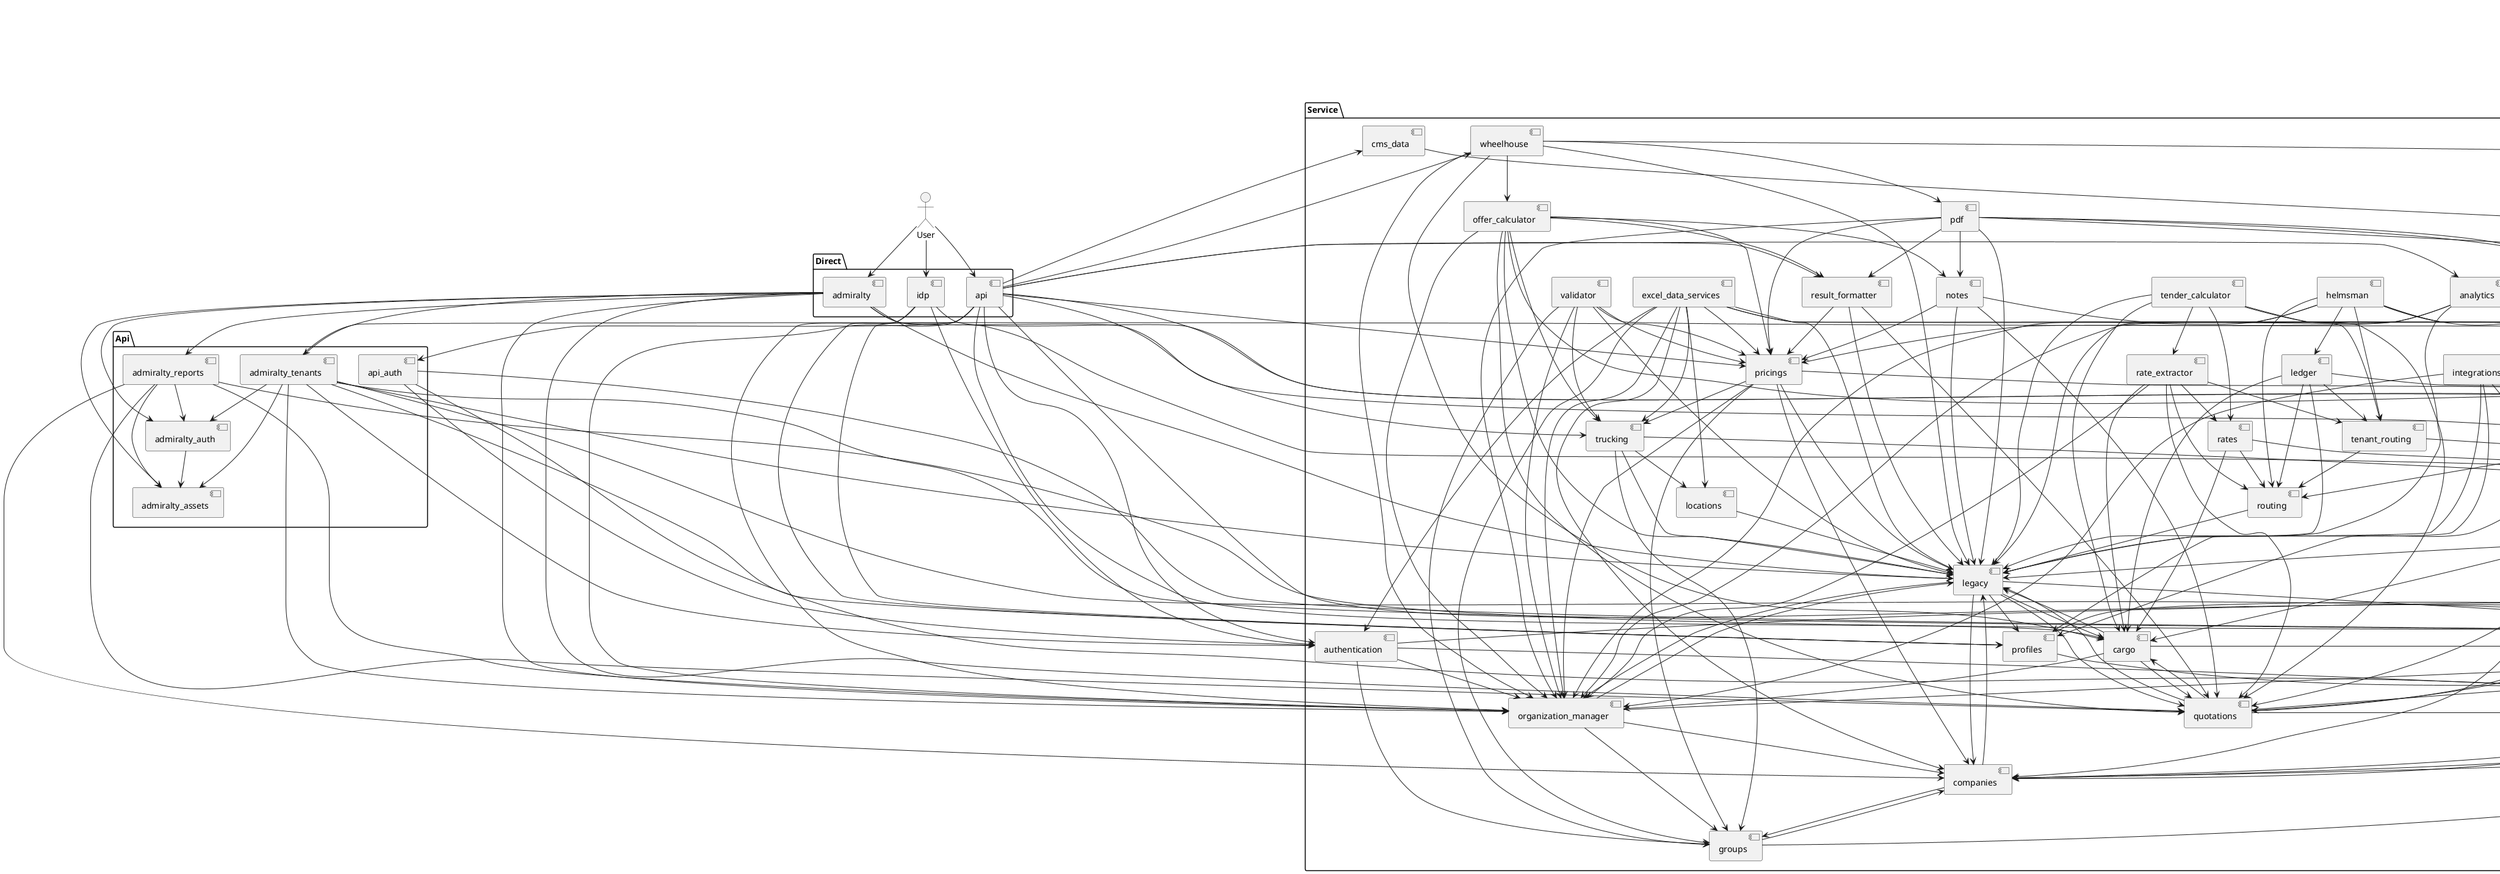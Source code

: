 @startuml
package "Direct" {
  [admiralty]
  [api]
  [idp]
}
package "Api" {
  [admiralty_assets]
  [admiralty_auth]
  [admiralty_reports]
  [admiralty_tenants]
  [api_auth]
}
package "Service" {
  [profiles]
  [legacy]
  [companies]
  [groups]
  [organization_manager]
  [cargo]
  [quotations]
  [authentication]
  [locations]
  [trucking]
  [pricings]
  [routing]
  [shipments]
  [analytics]
  [cms_data]
  [result_formatter]
  [notes]
  [offer_calculator]
  [pdf]
  [wheelhouse]
  [excel_data_services]
  [federation]
  [tenant_routing]
  [ledger]
  [helmsman]
  [integrations]
  [rates]
  [rate_extractor]
  [tender_calculator]
  [validator]
}
package "Data" {
  [users]
  [organizations]
  [address_book]
  [sequential]
  [booking]
  [journey]
}
[organizations] --> [users]
[address_book] --> [organizations]
[admiralty_auth] --> [admiralty_assets]
[profiles] -> [users]
[profiles] -> [organizations]
[legacy] -> [organizations]
[legacy] --> [profiles]
[legacy] --> [cargo]
[legacy] --> [companies]
[legacy] --> [organization_manager]
[legacy] --> [quotations]
[companies] -> [organizations]
[companies] --> [legacy]
[companies] --> [groups]
[groups] -> [organizations]
[groups] --> [companies]
[organization_manager] --> [companies]
[organization_manager] --> [groups]
[organization_manager] --> [legacy]
[organization_manager] -> [organizations]
[cargo] -> [organizations]
[cargo] --> [organization_manager]
[cargo] --> [legacy]
[cargo] --> [quotations]
[quotations] --> [cargo]
[quotations] --> [legacy]
[quotations] -> [organizations]
[quotations] -> [users]
[admiralty_reports] --> [admiralty_assets]
[admiralty_reports] --> [admiralty_auth]
[admiralty_reports] -> [companies]
[admiralty_reports] -> [quotations]
[admiralty_reports] -> [organizations]
[admiralty_reports] -> [organization_manager]
[authentication] -> [organizations]
[authentication] --> [organization_manager]
[authentication] -> [users]
[authentication] --> [groups]
[locations] --> [legacy]
[trucking] --> [groups]
[trucking] --> [legacy]
[trucking] --> [locations]
[trucking] -> [organizations]
[pricings] --> [companies]
[pricings] --> [groups]
[pricings] --> [legacy]
[pricings] -> [organizations]
[pricings] --> [organization_manager]
[pricings] --> [trucking]
[admiralty_tenants] --> [admiralty_assets]
[admiralty_tenants] --> [admiralty_auth]
[admiralty_tenants] -> [authentication]
[admiralty_tenants] -> [legacy]
[admiralty_tenants] -> [organization_manager]
[admiralty_tenants] -> [organizations]
[admiralty_tenants] -> [pricings]
[admiralty_tenants] -> [profiles]
[admiralty_tenants] -> [users]
[routing] --> [legacy]
[shipments] -> [address_book]
[shipments] --> [cargo]
[shipments] --> [quotations]
[shipments] --> [routing]
[shipments] -> [sequential]
[shipments] -> [organizations]
:User: --> [admiralty]
[admiralty] -> [admiralty_assets]
[admiralty] -> [admiralty_auth]
[admiralty] -> [admiralty_reports]
[admiralty] -> [admiralty_tenants]
[admiralty] -> [legacy]
[admiralty] -> [organization_manager]
[admiralty] -> [organizations]
[admiralty] -> [quotations]
[admiralty] -> [shipments]
[analytics] --> [companies]
[analytics] --> [legacy]
[analytics] -> [organizations]
[analytics] --> [organization_manager]
[analytics] --> [pricings]
[analytics] --> [quotations]
[analytics] --> [shipments]
[api_auth] -> [users]
[api_auth] -> [organizations]
[api_auth] -> [authentication]
[cms_data] -> [organizations]
[result_formatter] --> [legacy]
[result_formatter] --> [pricings]
[result_formatter] --> [quotations]
[notes] --> [legacy]
[notes] -> [organizations]
[notes] --> [pricings]
[notes] --> [quotations]
[offer_calculator] --> [legacy]
[offer_calculator] --> [notes]
[offer_calculator] -> [organizations]
[offer_calculator] --> [organization_manager]
[offer_calculator] --> [pricings]
[offer_calculator] --> [quotations]
[offer_calculator] --> [result_formatter]
[offer_calculator] --> [trucking]
[pdf] --> [legacy]
[pdf] --> [notes]
[pdf] --> [organization_manager]
[pdf] -> [organizations]
[pdf] --> [pricings]
[pdf] --> [profiles]
[pdf] --> [quotations]
[pdf] --> [result_formatter]
[wheelhouse] --> [cargo]
[wheelhouse] --> [legacy]
[wheelhouse] --> [offer_calculator]
[wheelhouse] --> [pdf]
[wheelhouse] -> [organizations]
[wheelhouse] --> [organization_manager]
:User: --> [api]
[api] -> [analytics]
[api] -> [api_auth]
[api] -> [authentication]
[api] -> [cargo]
[api] -> [organizations]
[api] -> [organization_manager]
[api] -> [pricings]
[api] -> [profiles]
[api] -> [result_formatter]
[api] -> [cms_data]
[api] -> [trucking]
[api] -> [users]
[api] -> [wheelhouse]
[booking] -> [companies]
[booking] --> [organizations]
[booking] --> [users]
[booking] -> [legacy]
[excel_data_services] --> [authentication]
[excel_data_services] --> [companies]
[excel_data_services] --> [groups]
[excel_data_services] --> [legacy]
[excel_data_services] --> [locations]
[excel_data_services] --> [pricings]
[excel_data_services] -> [organizations]
[excel_data_services] --> [organization_manager]
[excel_data_services] --> [trucking]
[excel_data_services] -> [users]
[federation] -> [organizations]
[tenant_routing] --> [routing]
[tenant_routing] -> [organizations]
[ledger] --> [cargo]
[ledger] -> [organizations]
[ledger] --> [routing]
[ledger] --> [tenant_routing]
[ledger] --> [legacy]
[helmsman] --> [federation]
[helmsman] --> [ledger]
[helmsman] --> [organization_manager]
[helmsman] -> [organizations]
[helmsman] --> [routing]
[helmsman] --> [tenant_routing]
[helmsman] --> [companies]
[helmsman] --> [legacy]
:User: --> [idp]
[idp] -> [authentication]
[idp] -> [organization_manager]
[idp] -> [organizations]
[idp] -> [profiles]
[integrations] --> [companies]
[integrations] --> [legacy]
[integrations] --> [organization_manager]
[integrations] --> [profiles]
[integrations] --> [shipments]
[rates] --> [cargo]
[rates] -> [organizations]
[rates] --> [routing]
[rate_extractor] --> [cargo]
[rate_extractor] --> [organization_manager]
[rate_extractor] --> [quotations]
[rate_extractor] --> [rates]
[rate_extractor] --> [routing]
[rate_extractor] --> [tenant_routing]
[tender_calculator] --> [cargo]
[tender_calculator] --> [rate_extractor]
[tender_calculator] --> [rates]
[tender_calculator] --> [tenant_routing]
[tender_calculator] --> [quotations]
[tender_calculator] --> [legacy]
[validator] --> [groups]
[validator] --> [legacy]
[validator] --> [pricings]
[validator] -> [organizations]
[validator] --> [organization_manager]
[validator] --> [trucking]
@enduml
